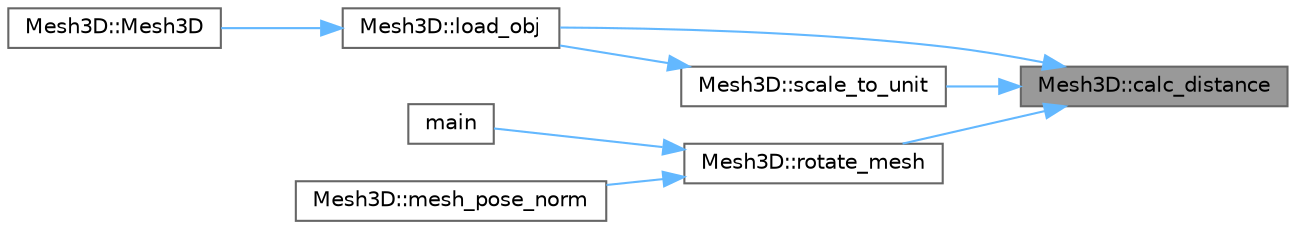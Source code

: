 digraph "Mesh3D::calc_distance"
{
 // LATEX_PDF_SIZE
  bgcolor="transparent";
  edge [fontname=Helvetica,fontsize=10,labelfontname=Helvetica,labelfontsize=10];
  node [fontname=Helvetica,fontsize=10,shape=box,height=0.2,width=0.4];
  rankdir="RL";
  Node1 [id="Node000001",label="Mesh3D::calc_distance",height=0.2,width=0.4,color="gray40", fillcolor="grey60", style="filled", fontcolor="black",tooltip="Calculate maximun distance from centroid."];
  Node1 -> Node2 [id="edge1_Node000001_Node000002",dir="back",color="steelblue1",style="solid",tooltip=" "];
  Node2 [id="Node000002",label="Mesh3D::load_obj",height=0.2,width=0.4,color="grey40", fillcolor="white", style="filled",URL="$classMesh3D.html#a94234b43ba455dd77181c00a6033e427",tooltip="Load data of the mesh from an OBJ Wavefront file."];
  Node2 -> Node3 [id="edge2_Node000002_Node000003",dir="back",color="steelblue1",style="solid",tooltip=" "];
  Node3 [id="Node000003",label="Mesh3D::Mesh3D",height=0.2,width=0.4,color="grey40", fillcolor="white", style="filled",URL="$classMesh3D.html#ade933c1bff0263ae0cae0d1661b7e834",tooltip="Constructor with two parameters."];
  Node1 -> Node4 [id="edge3_Node000001_Node000004",dir="back",color="steelblue1",style="solid",tooltip=" "];
  Node4 [id="Node000004",label="Mesh3D::rotate_mesh",height=0.2,width=0.4,color="grey40", fillcolor="white", style="filled",URL="$classMesh3D.html#a51dfc11ebd123887a9adcf6e0caaefd0",tooltip="Rotate the mesh."];
  Node4 -> Node5 [id="edge4_Node000004_Node000005",dir="back",color="steelblue1",style="solid",tooltip=" "];
  Node5 [id="Node000005",label="main",height=0.2,width=0.4,color="grey40", fillcolor="white", style="filled",URL="$main_8cpp.html#a0ddf1224851353fc92bfbff6f499fa97",tooltip=" "];
  Node4 -> Node6 [id="edge5_Node000004_Node000006",dir="back",color="steelblue1",style="solid",tooltip=" "];
  Node6 [id="Node000006",label="Mesh3D::mesh_pose_norm",height=0.2,width=0.4,color="grey40", fillcolor="white", style="filled",URL="$classMesh3D.html#a46b3dc7efd61e25fb9f157b7b3592747",tooltip="Compute the normalized pose of 3d mesh."];
  Node1 -> Node7 [id="edge6_Node000001_Node000007",dir="back",color="steelblue1",style="solid",tooltip=" "];
  Node7 [id="Node000007",label="Mesh3D::scale_to_unit",height=0.2,width=0.4,color="grey40", fillcolor="white", style="filled",URL="$classMesh3D.html#a655d57a3ca7d22cef507c9f511a1eeb7",tooltip="Scale the mesh to the unit sphere."];
  Node7 -> Node2 [id="edge7_Node000007_Node000002",dir="back",color="steelblue1",style="solid",tooltip=" "];
}
